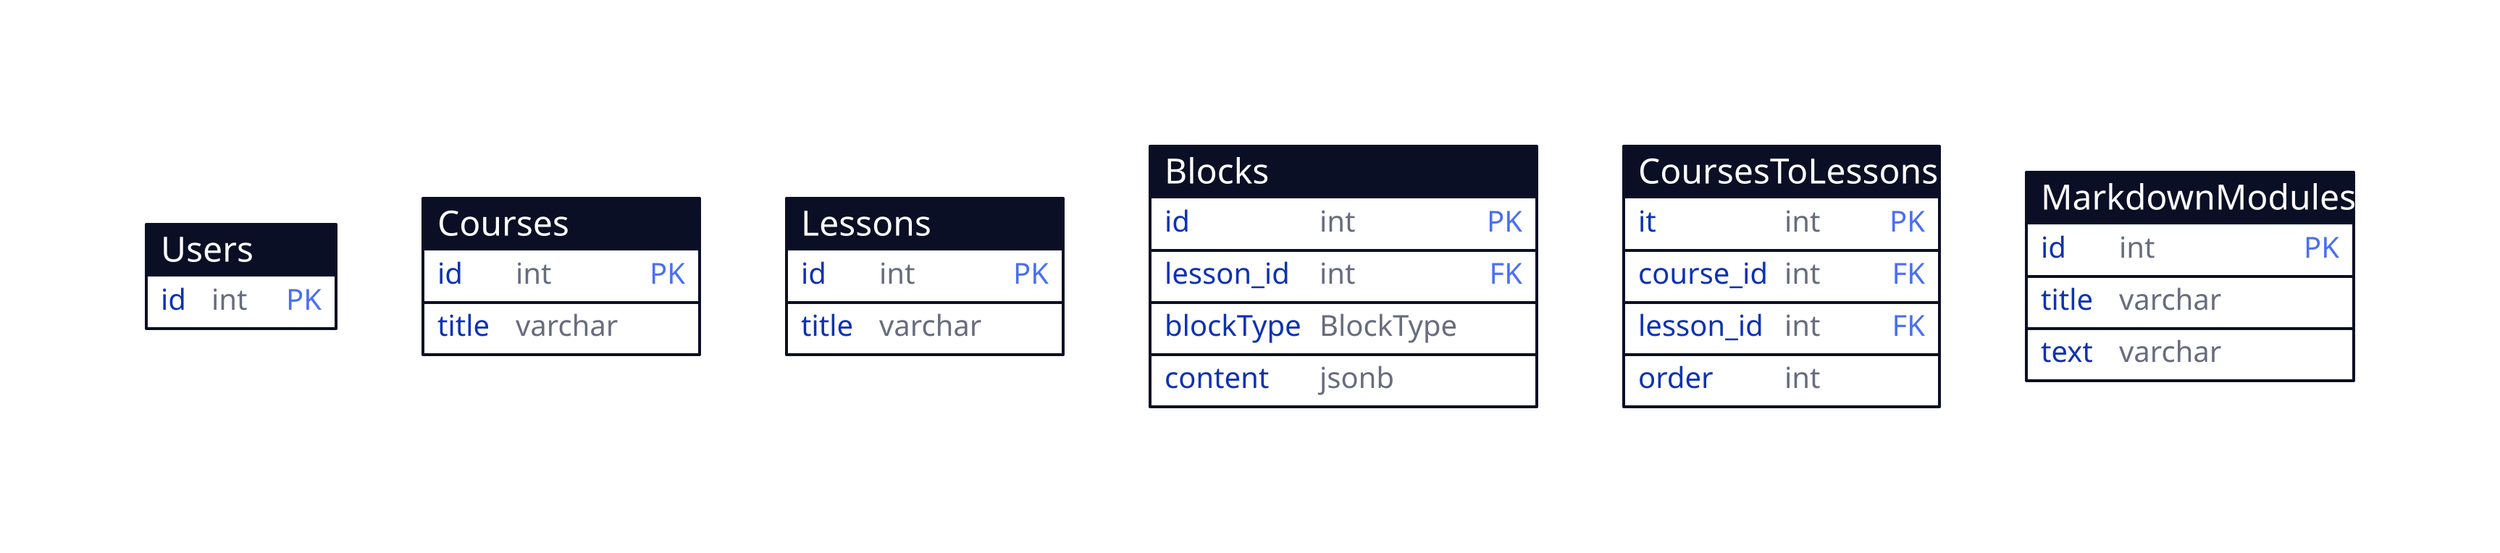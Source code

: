 Users {
  shape: sql_table
  id: int { constraint: primary_key }
}

Courses {
  shape: sql_table
  id: int { constraint: primary_key }
  title: varchar
}

Lessons {
  shape: sql_table
  id: int { constraint: primary_key }
  title: varchar
}

Blocks {
  shape: sql_table
  id: int { constraint: primary_key }
  lesson_id: int { constraint: foreign_key }
  blockType: BlockType
  content: jsonb
}

CoursesToLessons {
  shape: sql_table
  it: int { constraint: primary_key }
  course_id: int { constraint: foreign_key }
  lesson_id: int { constraint: foreign_key }
  order: int # order of lesson in course
}

MarkdownModules {
  shape: sql_table
  id: int { constraint: primary_key }
  title: varchar
  text: varchar
}
